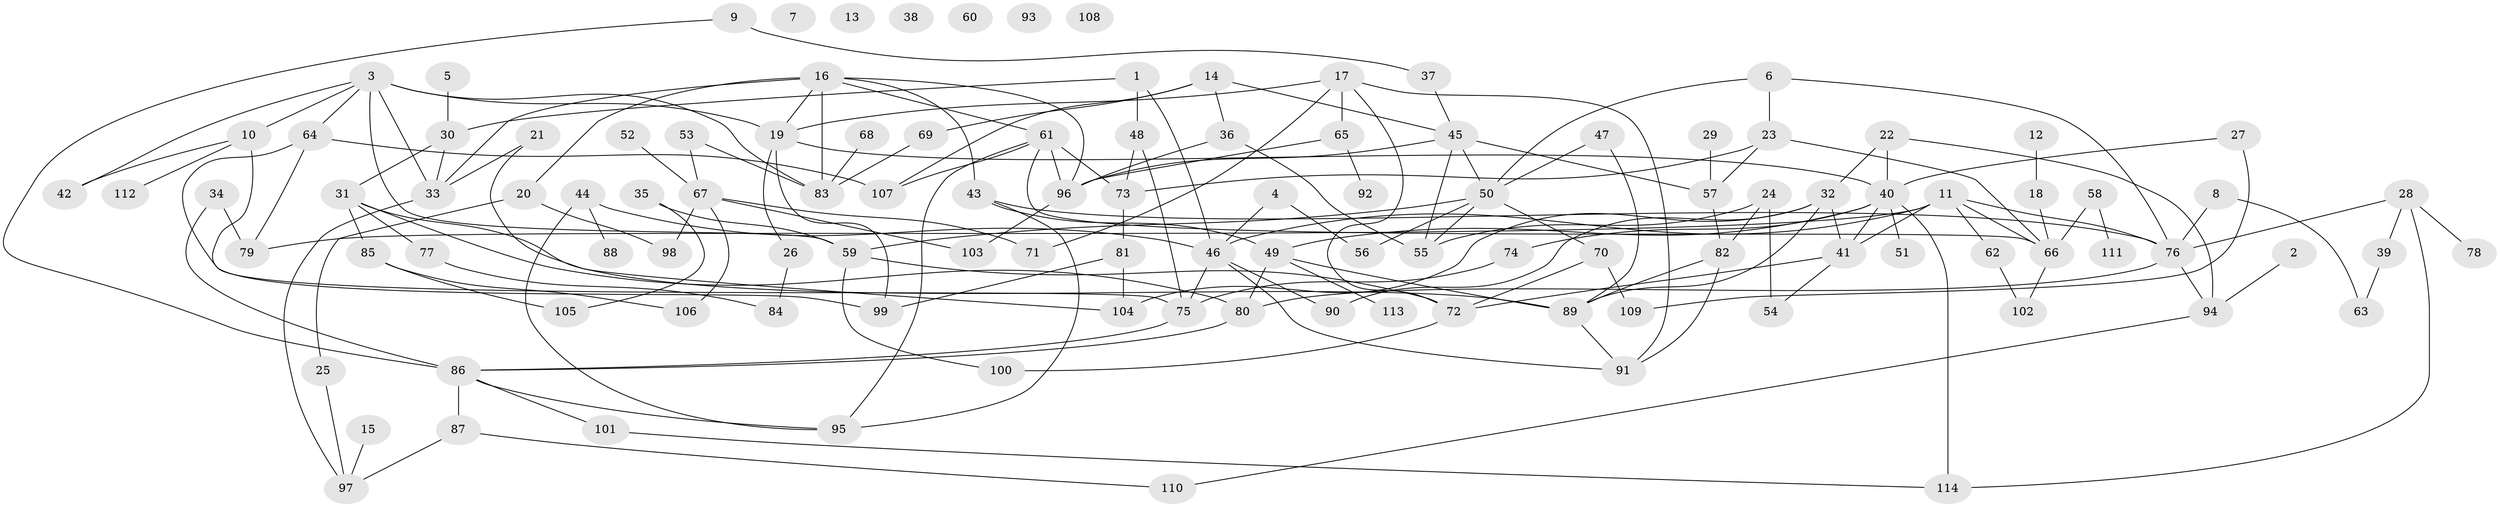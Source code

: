 // Generated by graph-tools (version 1.1) at 2025/00/03/09/25 03:00:51]
// undirected, 114 vertices, 175 edges
graph export_dot {
graph [start="1"]
  node [color=gray90,style=filled];
  1;
  2;
  3;
  4;
  5;
  6;
  7;
  8;
  9;
  10;
  11;
  12;
  13;
  14;
  15;
  16;
  17;
  18;
  19;
  20;
  21;
  22;
  23;
  24;
  25;
  26;
  27;
  28;
  29;
  30;
  31;
  32;
  33;
  34;
  35;
  36;
  37;
  38;
  39;
  40;
  41;
  42;
  43;
  44;
  45;
  46;
  47;
  48;
  49;
  50;
  51;
  52;
  53;
  54;
  55;
  56;
  57;
  58;
  59;
  60;
  61;
  62;
  63;
  64;
  65;
  66;
  67;
  68;
  69;
  70;
  71;
  72;
  73;
  74;
  75;
  76;
  77;
  78;
  79;
  80;
  81;
  82;
  83;
  84;
  85;
  86;
  87;
  88;
  89;
  90;
  91;
  92;
  93;
  94;
  95;
  96;
  97;
  98;
  99;
  100;
  101;
  102;
  103;
  104;
  105;
  106;
  107;
  108;
  109;
  110;
  111;
  112;
  113;
  114;
  1 -- 30;
  1 -- 46;
  1 -- 48;
  2 -- 94;
  3 -- 10;
  3 -- 19;
  3 -- 33;
  3 -- 42;
  3 -- 59;
  3 -- 64;
  3 -- 83;
  4 -- 46;
  4 -- 56;
  5 -- 30;
  6 -- 23;
  6 -- 50;
  6 -- 76;
  8 -- 63;
  8 -- 76;
  9 -- 37;
  9 -- 86;
  10 -- 42;
  10 -- 75;
  10 -- 112;
  11 -- 41;
  11 -- 46;
  11 -- 62;
  11 -- 66;
  11 -- 76;
  11 -- 79;
  12 -- 18;
  14 -- 36;
  14 -- 45;
  14 -- 69;
  14 -- 107;
  15 -- 97;
  16 -- 19;
  16 -- 20;
  16 -- 33;
  16 -- 43;
  16 -- 61;
  16 -- 83;
  16 -- 96;
  17 -- 19;
  17 -- 65;
  17 -- 71;
  17 -- 72;
  17 -- 91;
  18 -- 66;
  19 -- 26;
  19 -- 40;
  19 -- 99;
  20 -- 25;
  20 -- 98;
  21 -- 33;
  21 -- 104;
  22 -- 32;
  22 -- 40;
  22 -- 94;
  23 -- 57;
  23 -- 66;
  23 -- 73;
  24 -- 54;
  24 -- 55;
  24 -- 82;
  25 -- 97;
  26 -- 84;
  27 -- 40;
  27 -- 109;
  28 -- 39;
  28 -- 76;
  28 -- 78;
  28 -- 114;
  29 -- 57;
  30 -- 31;
  30 -- 33;
  31 -- 77;
  31 -- 80;
  31 -- 85;
  31 -- 89;
  32 -- 41;
  32 -- 89;
  32 -- 90;
  32 -- 104;
  33 -- 97;
  34 -- 79;
  34 -- 86;
  35 -- 59;
  35 -- 105;
  36 -- 55;
  36 -- 96;
  37 -- 45;
  39 -- 63;
  40 -- 41;
  40 -- 49;
  40 -- 51;
  40 -- 74;
  40 -- 114;
  41 -- 54;
  41 -- 72;
  43 -- 49;
  43 -- 76;
  43 -- 95;
  44 -- 46;
  44 -- 88;
  44 -- 95;
  45 -- 50;
  45 -- 55;
  45 -- 57;
  45 -- 96;
  46 -- 75;
  46 -- 90;
  46 -- 91;
  47 -- 50;
  47 -- 89;
  48 -- 73;
  48 -- 75;
  49 -- 80;
  49 -- 89;
  49 -- 113;
  50 -- 55;
  50 -- 56;
  50 -- 59;
  50 -- 70;
  52 -- 67;
  53 -- 67;
  53 -- 83;
  57 -- 82;
  58 -- 66;
  58 -- 111;
  59 -- 72;
  59 -- 100;
  61 -- 66;
  61 -- 73;
  61 -- 95;
  61 -- 96;
  61 -- 107;
  62 -- 102;
  64 -- 79;
  64 -- 99;
  64 -- 107;
  65 -- 92;
  65 -- 96;
  66 -- 102;
  67 -- 71;
  67 -- 98;
  67 -- 103;
  67 -- 106;
  68 -- 83;
  69 -- 83;
  70 -- 72;
  70 -- 109;
  72 -- 100;
  73 -- 81;
  74 -- 75;
  75 -- 86;
  76 -- 80;
  76 -- 94;
  77 -- 84;
  80 -- 86;
  81 -- 99;
  81 -- 104;
  82 -- 89;
  82 -- 91;
  85 -- 105;
  85 -- 106;
  86 -- 87;
  86 -- 95;
  86 -- 101;
  87 -- 97;
  87 -- 110;
  89 -- 91;
  94 -- 110;
  96 -- 103;
  101 -- 114;
}
